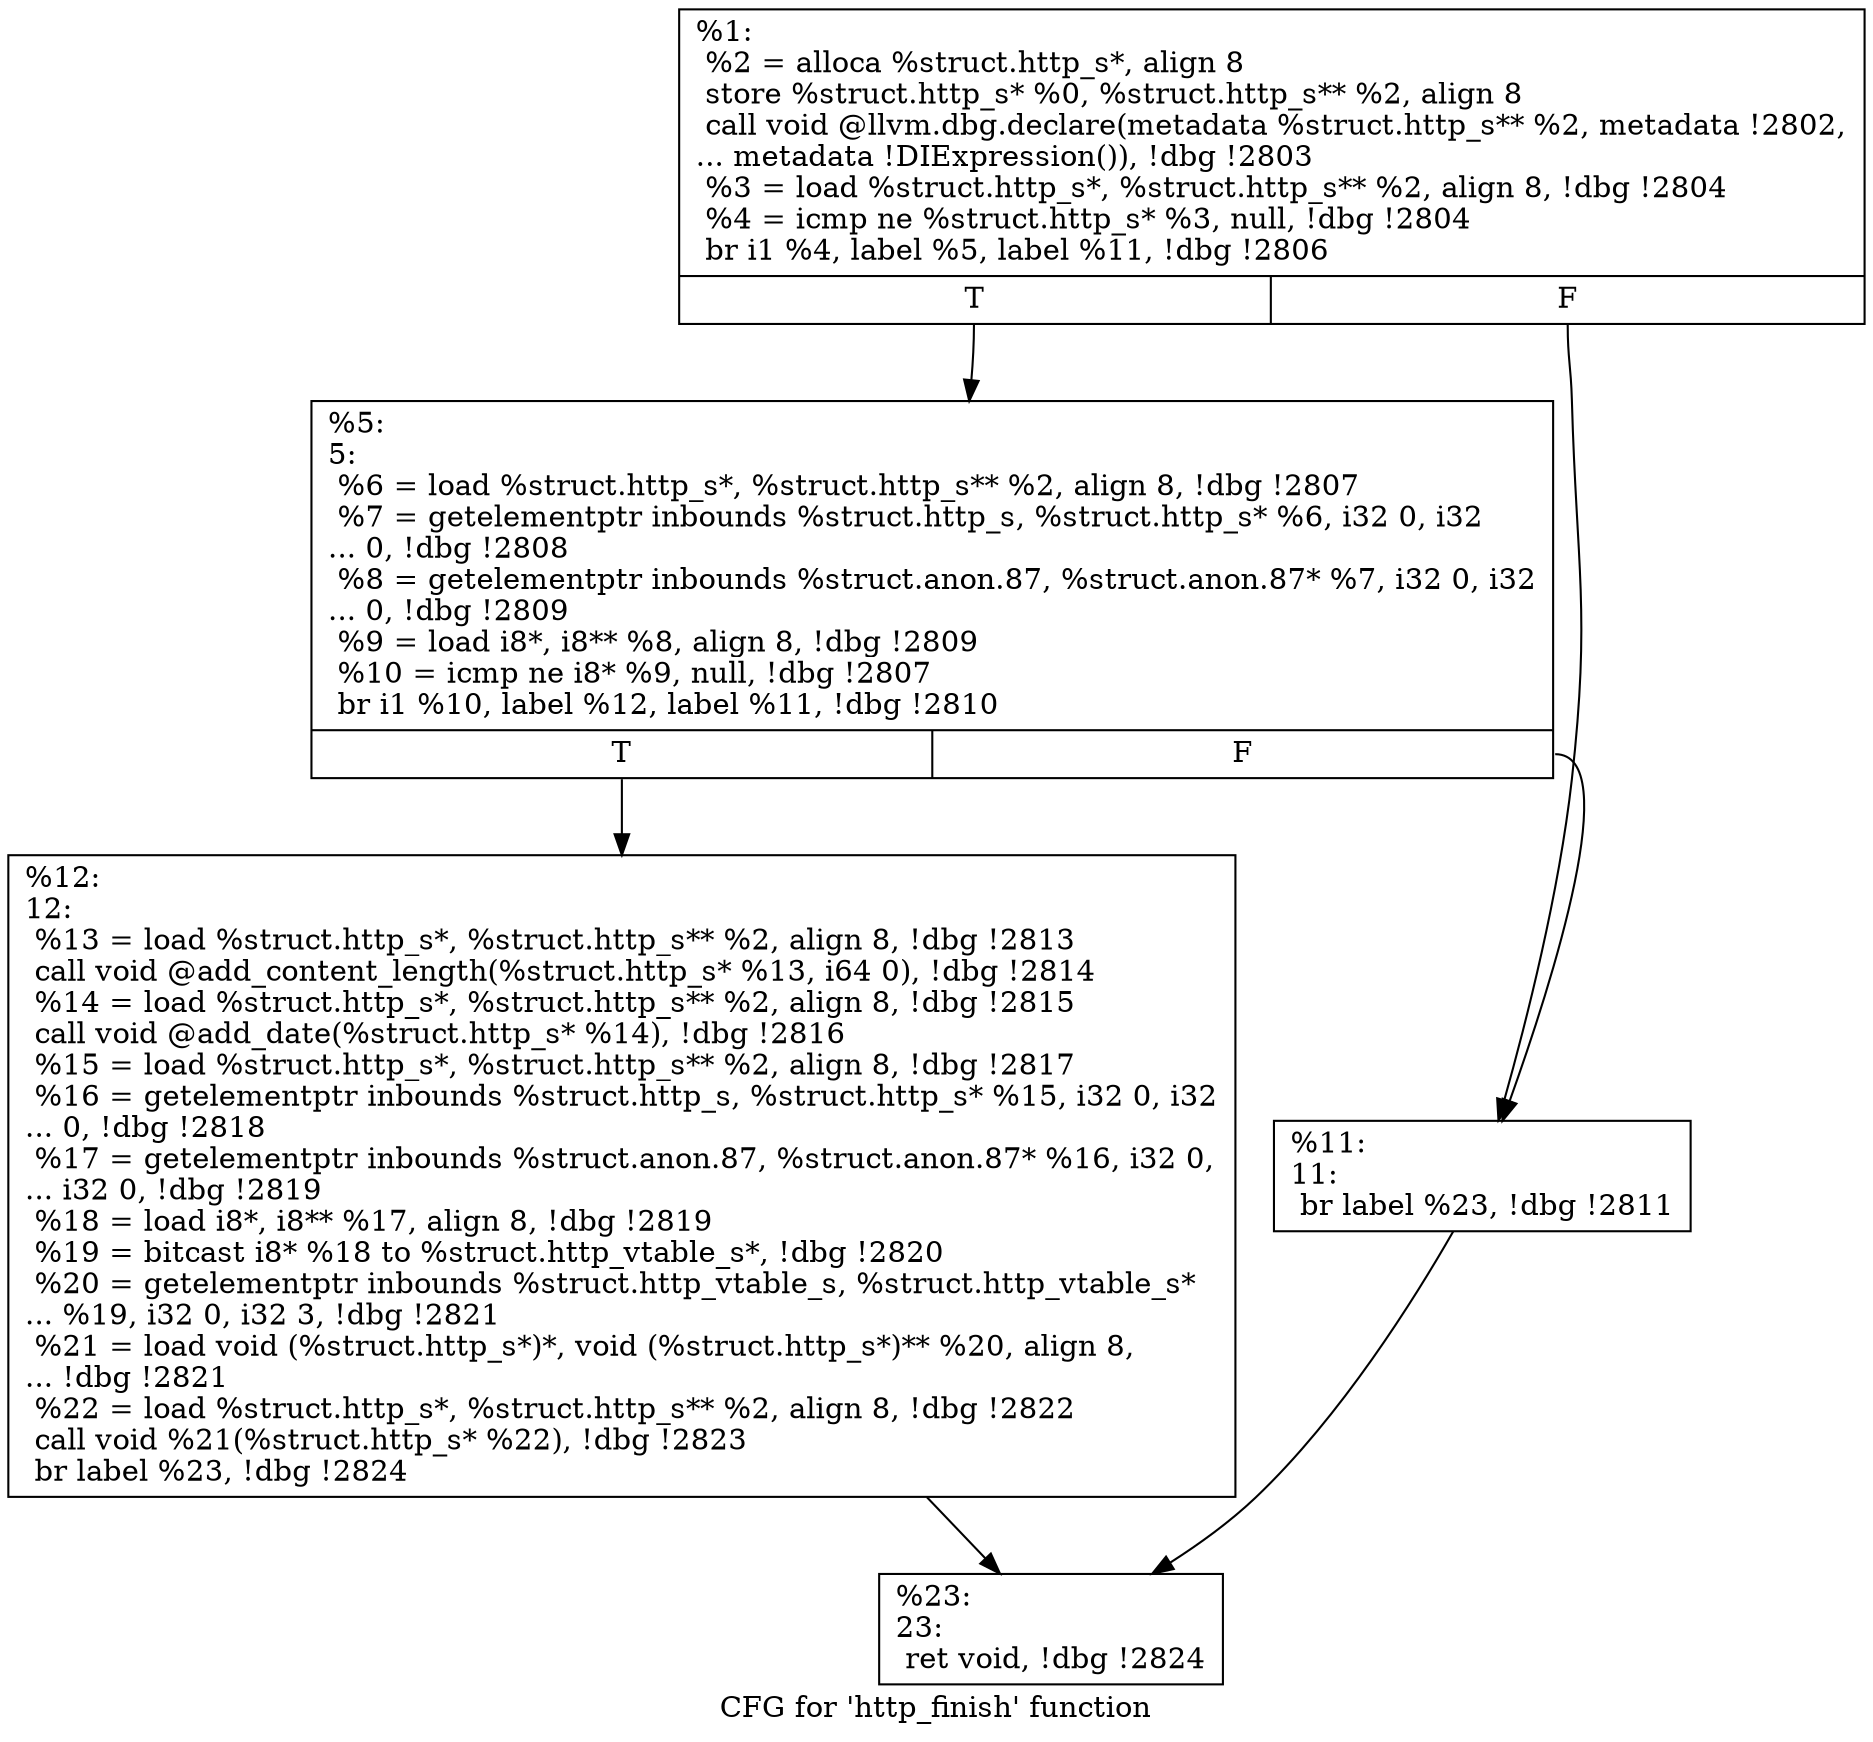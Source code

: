 digraph "CFG for 'http_finish' function" {
	label="CFG for 'http_finish' function";

	Node0x5568522b17f0 [shape=record,label="{%1:\l  %2 = alloca %struct.http_s*, align 8\l  store %struct.http_s* %0, %struct.http_s** %2, align 8\l  call void @llvm.dbg.declare(metadata %struct.http_s** %2, metadata !2802,\l... metadata !DIExpression()), !dbg !2803\l  %3 = load %struct.http_s*, %struct.http_s** %2, align 8, !dbg !2804\l  %4 = icmp ne %struct.http_s* %3, null, !dbg !2804\l  br i1 %4, label %5, label %11, !dbg !2806\l|{<s0>T|<s1>F}}"];
	Node0x5568522b17f0:s0 -> Node0x5568522b3ea0;
	Node0x5568522b17f0:s1 -> Node0x5568522b3ef0;
	Node0x5568522b3ea0 [shape=record,label="{%5:\l5:                                                \l  %6 = load %struct.http_s*, %struct.http_s** %2, align 8, !dbg !2807\l  %7 = getelementptr inbounds %struct.http_s, %struct.http_s* %6, i32 0, i32\l... 0, !dbg !2808\l  %8 = getelementptr inbounds %struct.anon.87, %struct.anon.87* %7, i32 0, i32\l... 0, !dbg !2809\l  %9 = load i8*, i8** %8, align 8, !dbg !2809\l  %10 = icmp ne i8* %9, null, !dbg !2807\l  br i1 %10, label %12, label %11, !dbg !2810\l|{<s0>T|<s1>F}}"];
	Node0x5568522b3ea0:s0 -> Node0x5568522b3f40;
	Node0x5568522b3ea0:s1 -> Node0x5568522b3ef0;
	Node0x5568522b3ef0 [shape=record,label="{%11:\l11:                                               \l  br label %23, !dbg !2811\l}"];
	Node0x5568522b3ef0 -> Node0x5568522b3f90;
	Node0x5568522b3f40 [shape=record,label="{%12:\l12:                                               \l  %13 = load %struct.http_s*, %struct.http_s** %2, align 8, !dbg !2813\l  call void @add_content_length(%struct.http_s* %13, i64 0), !dbg !2814\l  %14 = load %struct.http_s*, %struct.http_s** %2, align 8, !dbg !2815\l  call void @add_date(%struct.http_s* %14), !dbg !2816\l  %15 = load %struct.http_s*, %struct.http_s** %2, align 8, !dbg !2817\l  %16 = getelementptr inbounds %struct.http_s, %struct.http_s* %15, i32 0, i32\l... 0, !dbg !2818\l  %17 = getelementptr inbounds %struct.anon.87, %struct.anon.87* %16, i32 0,\l... i32 0, !dbg !2819\l  %18 = load i8*, i8** %17, align 8, !dbg !2819\l  %19 = bitcast i8* %18 to %struct.http_vtable_s*, !dbg !2820\l  %20 = getelementptr inbounds %struct.http_vtable_s, %struct.http_vtable_s*\l... %19, i32 0, i32 3, !dbg !2821\l  %21 = load void (%struct.http_s*)*, void (%struct.http_s*)** %20, align 8,\l... !dbg !2821\l  %22 = load %struct.http_s*, %struct.http_s** %2, align 8, !dbg !2822\l  call void %21(%struct.http_s* %22), !dbg !2823\l  br label %23, !dbg !2824\l}"];
	Node0x5568522b3f40 -> Node0x5568522b3f90;
	Node0x5568522b3f90 [shape=record,label="{%23:\l23:                                               \l  ret void, !dbg !2824\l}"];
}
